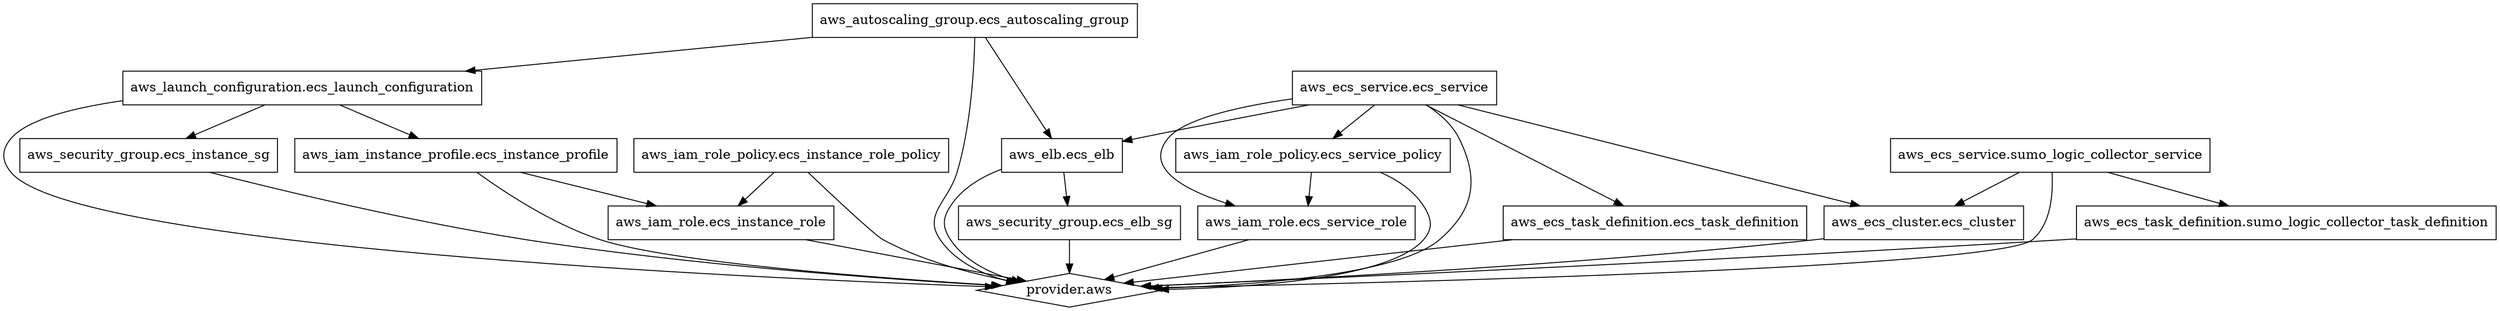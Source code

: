 digraph {
	compound = "true"
	newrank = "true"
	subgraph "root" {
		"[root] aws_autoscaling_group.ecs_autoscaling_group" [label = "aws_autoscaling_group.ecs_autoscaling_group", shape = "box"]
		"[root] aws_ecs_cluster.ecs_cluster" [label = "aws_ecs_cluster.ecs_cluster", shape = "box"]
		"[root] aws_ecs_service.ecs_service" [label = "aws_ecs_service.ecs_service", shape = "box"]
		"[root] aws_ecs_service.sumo_logic_collector_service" [label = "aws_ecs_service.sumo_logic_collector_service", shape = "box"]
		"[root] aws_ecs_task_definition.ecs_task_definition" [label = "aws_ecs_task_definition.ecs_task_definition", shape = "box"]
		"[root] aws_ecs_task_definition.sumo_logic_collector_task_definition" [label = "aws_ecs_task_definition.sumo_logic_collector_task_definition", shape = "box"]
		"[root] aws_elb.ecs_elb" [label = "aws_elb.ecs_elb", shape = "box"]
		"[root] aws_iam_instance_profile.ecs_instance_profile" [label = "aws_iam_instance_profile.ecs_instance_profile", shape = "box"]
		"[root] aws_iam_role.ecs_instance_role" [label = "aws_iam_role.ecs_instance_role", shape = "box"]
		"[root] aws_iam_role.ecs_service_role" [label = "aws_iam_role.ecs_service_role", shape = "box"]
		"[root] aws_iam_role_policy.ecs_instance_role_policy" [label = "aws_iam_role_policy.ecs_instance_role_policy", shape = "box"]
		"[root] aws_iam_role_policy.ecs_service_policy" [label = "aws_iam_role_policy.ecs_service_policy", shape = "box"]
		"[root] aws_launch_configuration.ecs_launch_configuration" [label = "aws_launch_configuration.ecs_launch_configuration", shape = "box"]
		"[root] aws_security_group.ecs_elb_sg" [label = "aws_security_group.ecs_elb_sg", shape = "box"]
		"[root] aws_security_group.ecs_instance_sg" [label = "aws_security_group.ecs_instance_sg", shape = "box"]
		"[root] provider.aws" [label = "provider.aws", shape = "diamond"]
		"[root] aws_autoscaling_group.ecs_autoscaling_group" -> "[root] aws_elb.ecs_elb"
		"[root] aws_autoscaling_group.ecs_autoscaling_group" -> "[root] aws_launch_configuration.ecs_launch_configuration"
		"[root] aws_autoscaling_group.ecs_autoscaling_group" -> "[root] provider.aws"
		"[root] aws_ecs_cluster.ecs_cluster" -> "[root] provider.aws"
		"[root] aws_ecs_service.ecs_service" -> "[root] aws_ecs_cluster.ecs_cluster"
		"[root] aws_ecs_service.ecs_service" -> "[root] aws_ecs_task_definition.ecs_task_definition"
		"[root] aws_ecs_service.ecs_service" -> "[root] aws_elb.ecs_elb"
		"[root] aws_ecs_service.ecs_service" -> "[root] aws_iam_role.ecs_service_role"
		"[root] aws_ecs_service.ecs_service" -> "[root] aws_iam_role_policy.ecs_service_policy"
		"[root] aws_ecs_service.ecs_service" -> "[root] provider.aws"
		"[root] aws_ecs_service.sumo_logic_collector_service" -> "[root] aws_ecs_cluster.ecs_cluster"
		"[root] aws_ecs_service.sumo_logic_collector_service" -> "[root] aws_ecs_task_definition.sumo_logic_collector_task_definition"
		"[root] aws_ecs_service.sumo_logic_collector_service" -> "[root] provider.aws"
		"[root] aws_ecs_task_definition.ecs_task_definition" -> "[root] provider.aws"
		"[root] aws_ecs_task_definition.sumo_logic_collector_task_definition" -> "[root] provider.aws"
		"[root] aws_elb.ecs_elb" -> "[root] aws_security_group.ecs_elb_sg"
		"[root] aws_elb.ecs_elb" -> "[root] provider.aws"
		"[root] aws_iam_instance_profile.ecs_instance_profile" -> "[root] aws_iam_role.ecs_instance_role"
		"[root] aws_iam_instance_profile.ecs_instance_profile" -> "[root] provider.aws"
		"[root] aws_iam_role.ecs_instance_role" -> "[root] provider.aws"
		"[root] aws_iam_role.ecs_service_role" -> "[root] provider.aws"
		"[root] aws_iam_role_policy.ecs_instance_role_policy" -> "[root] aws_iam_role.ecs_instance_role"
		"[root] aws_iam_role_policy.ecs_instance_role_policy" -> "[root] provider.aws"
		"[root] aws_iam_role_policy.ecs_service_policy" -> "[root] aws_iam_role.ecs_service_role"
		"[root] aws_iam_role_policy.ecs_service_policy" -> "[root] provider.aws"
		"[root] aws_launch_configuration.ecs_launch_configuration" -> "[root] aws_iam_instance_profile.ecs_instance_profile"
		"[root] aws_launch_configuration.ecs_launch_configuration" -> "[root] aws_security_group.ecs_instance_sg"
		"[root] aws_launch_configuration.ecs_launch_configuration" -> "[root] provider.aws"
		"[root] aws_security_group.ecs_elb_sg" -> "[root] provider.aws"
		"[root] aws_security_group.ecs_instance_sg" -> "[root] provider.aws"
	}
}

